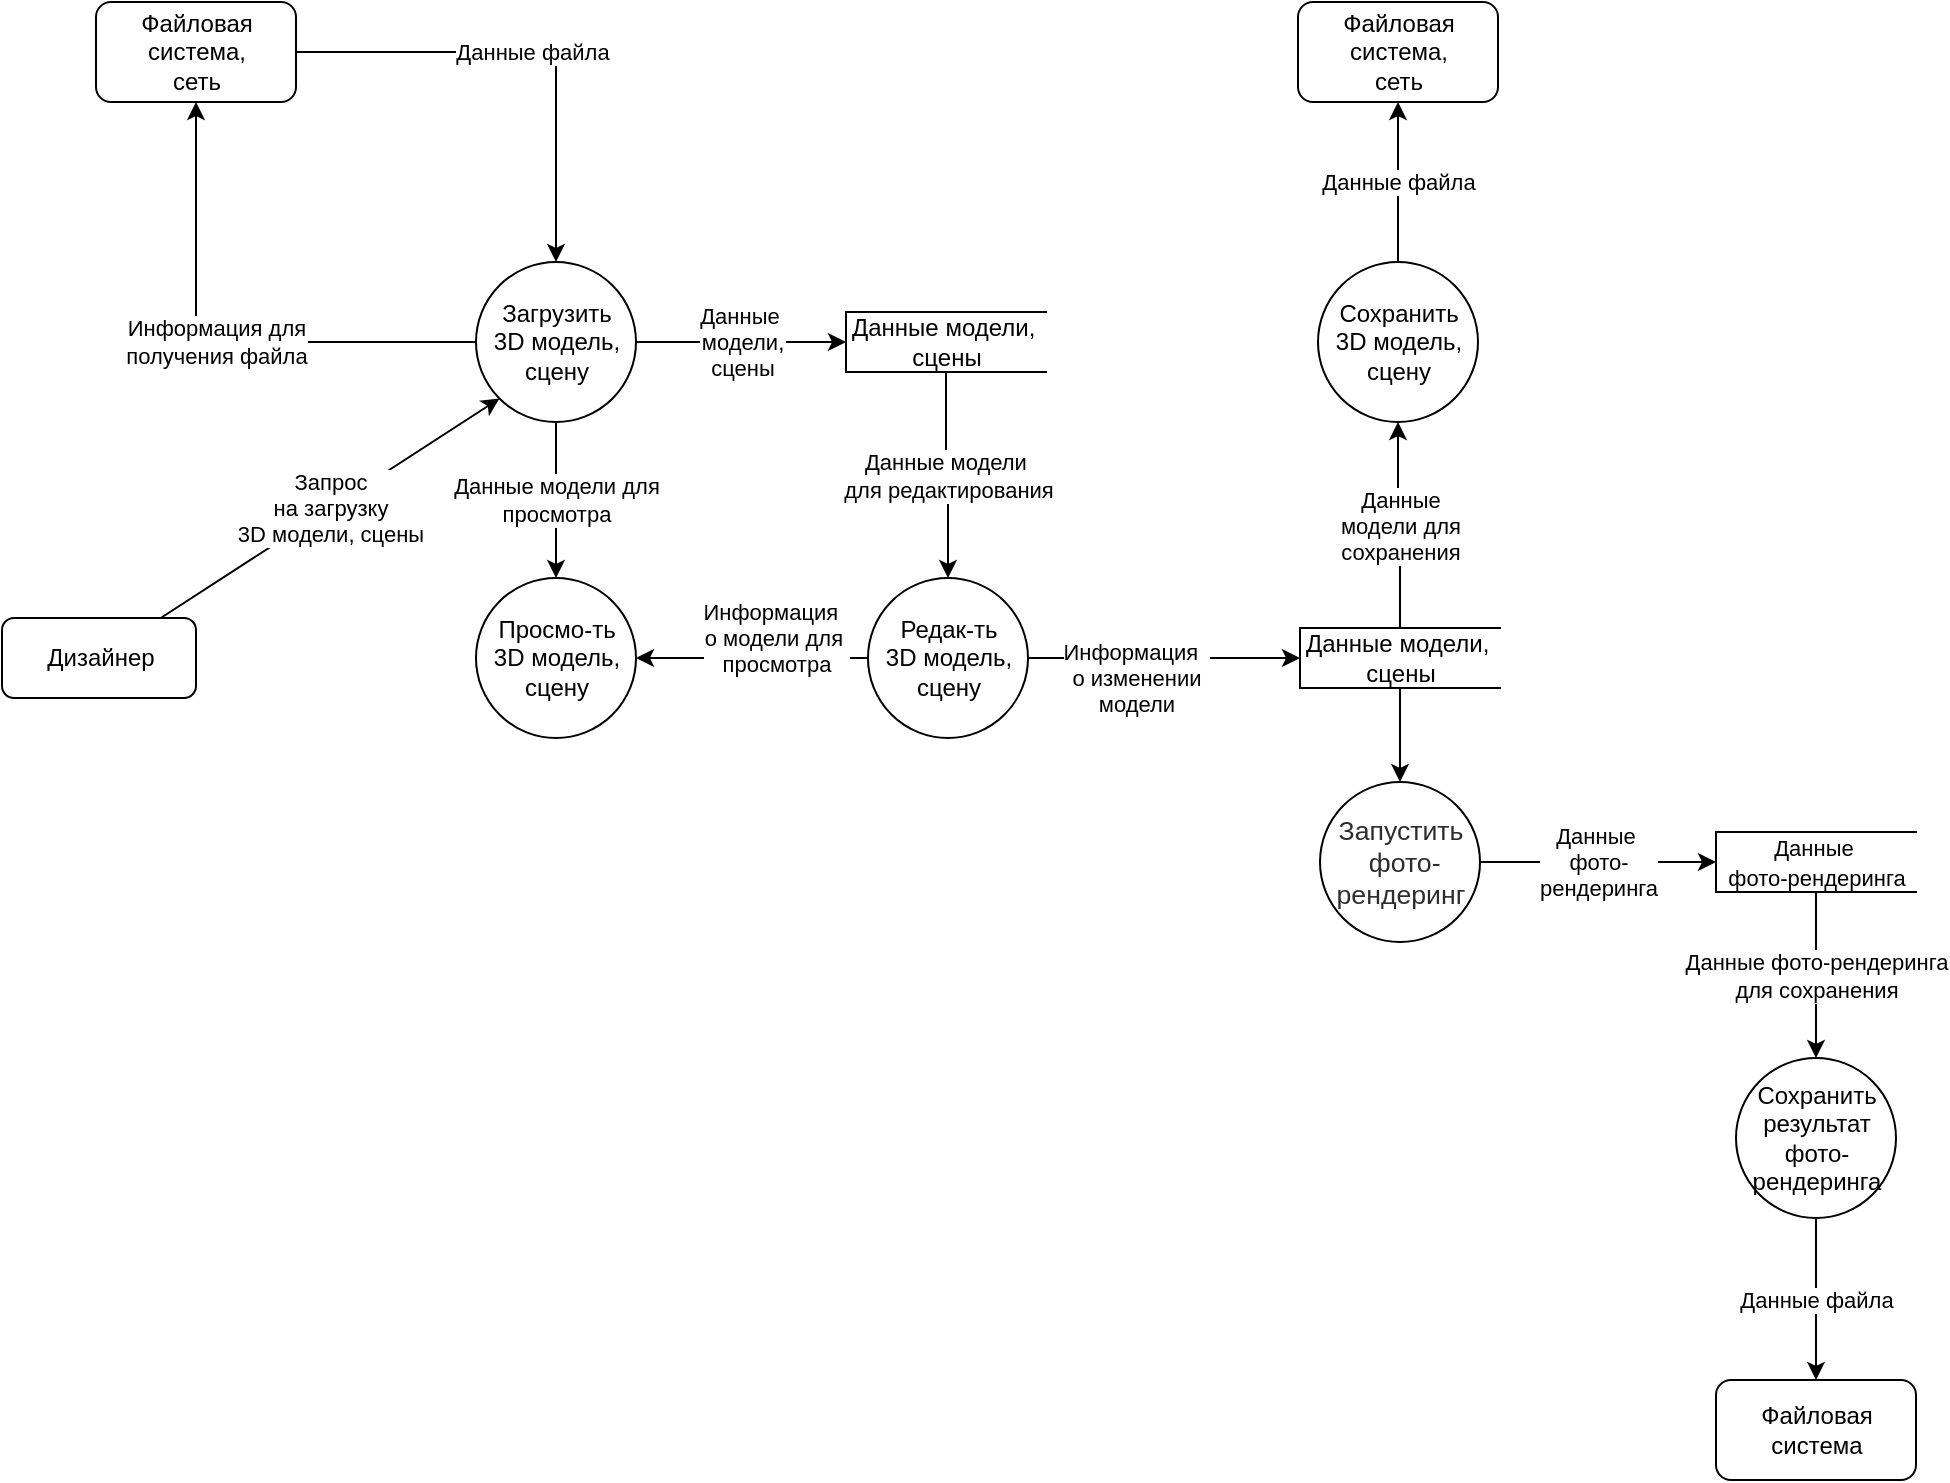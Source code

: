 <mxfile version="14.7.6" type="github">
  <diagram id="zpo06m7_BMjcQepiqPYK" name="Основная">
    <mxGraphModel dx="868" dy="482" grid="1" gridSize="10" guides="1" tooltips="1" connect="1" arrows="1" fold="1" page="1" pageScale="1" pageWidth="1169" pageHeight="827" math="0" shadow="0">
      <root>
        <mxCell id="0" />
        <mxCell id="1" parent="0" />
        <mxCell id="oDMPhcDwK1nl3bNBo1yr-3" value="Информация для&lt;br&gt;получения файла" style="edgeStyle=orthogonalEdgeStyle;rounded=0;orthogonalLoop=1;jettySize=auto;html=1;" edge="1" parent="1" source="nFgDgpKMFWf3unUXLBJT-1" target="60nflXu5xfEMRwVFv_RP-4">
          <mxGeometry relative="1" as="geometry" />
        </mxCell>
        <mxCell id="oDMPhcDwK1nl3bNBo1yr-5" value="Данные&amp;nbsp;&lt;br&gt;модели,&lt;br&gt;сцены" style="edgeStyle=orthogonalEdgeStyle;rounded=0;orthogonalLoop=1;jettySize=auto;html=1;" edge="1" parent="1" source="nFgDgpKMFWf3unUXLBJT-1" target="nFgDgpKMFWf3unUXLBJT-2">
          <mxGeometry relative="1" as="geometry" />
        </mxCell>
        <mxCell id="oDMPhcDwK1nl3bNBo1yr-26" value="Данные модели для&lt;br&gt;просмотра" style="edgeStyle=orthogonalEdgeStyle;rounded=0;orthogonalLoop=1;jettySize=auto;html=1;" edge="1" parent="1" source="nFgDgpKMFWf3unUXLBJT-1" target="oDMPhcDwK1nl3bNBo1yr-25">
          <mxGeometry relative="1" as="geometry" />
        </mxCell>
        <mxCell id="nFgDgpKMFWf3unUXLBJT-1" value="&lt;span&gt;Загрузить &lt;br&gt;3D модель, &lt;br&gt;сцену&lt;/span&gt;" style="shape=ellipse;html=1;dashed=0;whitespace=wrap;aspect=fixed;perimeter=ellipsePerimeter;" parent="1" vertex="1">
          <mxGeometry x="317" y="170" width="80" height="80" as="geometry" />
        </mxCell>
        <mxCell id="oDMPhcDwK1nl3bNBo1yr-8" value="Данные модели&amp;nbsp;&lt;br&gt;для редактирования" style="edgeStyle=orthogonalEdgeStyle;rounded=0;orthogonalLoop=1;jettySize=auto;html=1;" edge="1" parent="1" source="nFgDgpKMFWf3unUXLBJT-2" target="oDMPhcDwK1nl3bNBo1yr-7">
          <mxGeometry relative="1" as="geometry" />
        </mxCell>
        <mxCell id="oDMPhcDwK1nl3bNBo1yr-11" value="Данные &lt;br&gt;модели для&lt;br&gt;сохранения&lt;br&gt;" style="edgeStyle=orthogonalEdgeStyle;rounded=0;orthogonalLoop=1;jettySize=auto;html=1;exitX=0.5;exitY=0;exitDx=0;exitDy=0;" edge="1" parent="1" source="oDMPhcDwK1nl3bNBo1yr-14" target="oDMPhcDwK1nl3bNBo1yr-10">
          <mxGeometry relative="1" as="geometry" />
        </mxCell>
        <mxCell id="nFgDgpKMFWf3unUXLBJT-2" value="Данные модели,&amp;nbsp;&lt;br&gt;сцены" style="html=1;dashed=0;whitespace=wrap;shape=partialRectangle;right=0;" parent="1" vertex="1">
          <mxGeometry x="502" y="195" width="100" height="30" as="geometry" />
        </mxCell>
        <mxCell id="oDMPhcDwK1nl3bNBo1yr-4" value="Данные файла" style="edgeStyle=orthogonalEdgeStyle;rounded=0;orthogonalLoop=1;jettySize=auto;html=1;" edge="1" parent="1" source="60nflXu5xfEMRwVFv_RP-4" target="nFgDgpKMFWf3unUXLBJT-1">
          <mxGeometry relative="1" as="geometry" />
        </mxCell>
        <mxCell id="60nflXu5xfEMRwVFv_RP-4" value="Файловая &lt;br&gt;система,&lt;br&gt;сеть" style="html=1;dashed=0;whitespace=wrap;rounded=1;" parent="1" vertex="1">
          <mxGeometry x="127" y="40" width="100" height="50" as="geometry" />
        </mxCell>
        <mxCell id="oDMPhcDwK1nl3bNBo1yr-1" value="Файловая&lt;br&gt;система,&lt;br&gt;сеть" style="html=1;dashed=0;whitespace=wrap;rounded=1;" vertex="1" parent="1">
          <mxGeometry x="728" y="40" width="100" height="50" as="geometry" />
        </mxCell>
        <mxCell id="oDMPhcDwK1nl3bNBo1yr-29" value="Запрос &lt;br&gt;на загрузку &lt;br&gt;3D модели, сцены" style="rounded=0;orthogonalLoop=1;jettySize=auto;html=1;entryX=0;entryY=1;entryDx=0;entryDy=0;" edge="1" parent="1" source="oDMPhcDwK1nl3bNBo1yr-2" target="nFgDgpKMFWf3unUXLBJT-1">
          <mxGeometry relative="1" as="geometry" />
        </mxCell>
        <mxCell id="oDMPhcDwK1nl3bNBo1yr-2" value="Дизайнер" style="html=1;dashed=0;whitespace=wrap;rounded=1;" vertex="1" parent="1">
          <mxGeometry x="80" y="348" width="97" height="40" as="geometry" />
        </mxCell>
        <mxCell id="oDMPhcDwK1nl3bNBo1yr-15" value="Информация&amp;nbsp;&amp;nbsp;&lt;br&gt;о изменении &lt;br&gt;модели" style="edgeStyle=orthogonalEdgeStyle;rounded=0;orthogonalLoop=1;jettySize=auto;html=1;" edge="1" parent="1" source="oDMPhcDwK1nl3bNBo1yr-7" target="oDMPhcDwK1nl3bNBo1yr-14">
          <mxGeometry x="-0.206" y="-10" relative="1" as="geometry">
            <mxPoint as="offset" />
          </mxGeometry>
        </mxCell>
        <mxCell id="oDMPhcDwK1nl3bNBo1yr-7" value="&lt;span style=&quot;font-family: &amp;#34;helvetica&amp;#34;&quot;&gt;Редак-ть&lt;br&gt;3D модель, &lt;br&gt;сцену&lt;/span&gt;" style="shape=ellipse;html=1;dashed=0;whitespace=wrap;aspect=fixed;perimeter=ellipsePerimeter;" vertex="1" parent="1">
          <mxGeometry x="513" y="328" width="80" height="80" as="geometry" />
        </mxCell>
        <mxCell id="oDMPhcDwK1nl3bNBo1yr-12" value="Данные файла" style="edgeStyle=orthogonalEdgeStyle;rounded=0;orthogonalLoop=1;jettySize=auto;html=1;" edge="1" parent="1" source="oDMPhcDwK1nl3bNBo1yr-10" target="oDMPhcDwK1nl3bNBo1yr-1">
          <mxGeometry relative="1" as="geometry" />
        </mxCell>
        <mxCell id="oDMPhcDwK1nl3bNBo1yr-10" value="&lt;span style=&quot;font-family: &amp;#34;helvetica&amp;#34;&quot;&gt;Сохранить &lt;br&gt;3D модель, &lt;br&gt;сцену&lt;/span&gt;" style="shape=ellipse;html=1;dashed=0;whitespace=wrap;aspect=fixed;perimeter=ellipsePerimeter;" vertex="1" parent="1">
          <mxGeometry x="738" y="170" width="80" height="80" as="geometry" />
        </mxCell>
        <mxCell id="oDMPhcDwK1nl3bNBo1yr-18" style="edgeStyle=orthogonalEdgeStyle;rounded=0;orthogonalLoop=1;jettySize=auto;html=1;" edge="1" parent="1" source="oDMPhcDwK1nl3bNBo1yr-14" target="oDMPhcDwK1nl3bNBo1yr-17">
          <mxGeometry relative="1" as="geometry" />
        </mxCell>
        <mxCell id="oDMPhcDwK1nl3bNBo1yr-14" value="Данные модели,&amp;nbsp;&lt;br&gt;сцены" style="html=1;dashed=0;whitespace=wrap;shape=partialRectangle;right=0;" vertex="1" parent="1">
          <mxGeometry x="729" y="353" width="100" height="30" as="geometry" />
        </mxCell>
        <mxCell id="oDMPhcDwK1nl3bNBo1yr-20" value="Данные&amp;nbsp;&lt;br&gt;фото-&lt;br&gt;рендеринга" style="edgeStyle=orthogonalEdgeStyle;rounded=0;orthogonalLoop=1;jettySize=auto;html=1;" edge="1" parent="1" source="oDMPhcDwK1nl3bNBo1yr-17" target="oDMPhcDwK1nl3bNBo1yr-19">
          <mxGeometry relative="1" as="geometry" />
        </mxCell>
        <mxCell id="oDMPhcDwK1nl3bNBo1yr-17" value="&lt;span style=&quot;color: rgb(44 , 45 , 48) ; font-family: &amp;#34;arial&amp;#34; ; font-size: 13.333px&quot;&gt;Запустить&lt;br&gt;&amp;nbsp;фото-&lt;br&gt;рендеринг&lt;/span&gt;" style="shape=ellipse;html=1;dashed=0;whitespace=wrap;aspect=fixed;perimeter=ellipsePerimeter;" vertex="1" parent="1">
          <mxGeometry x="739" y="430" width="80" height="80" as="geometry" />
        </mxCell>
        <mxCell id="oDMPhcDwK1nl3bNBo1yr-24" value="Данные фото-рендеринга&lt;br&gt;для сохранения" style="edgeStyle=orthogonalEdgeStyle;rounded=0;orthogonalLoop=1;jettySize=auto;html=1;" edge="1" parent="1" source="oDMPhcDwK1nl3bNBo1yr-19" target="oDMPhcDwK1nl3bNBo1yr-22">
          <mxGeometry relative="1" as="geometry" />
        </mxCell>
        <mxCell id="oDMPhcDwK1nl3bNBo1yr-19" value="&lt;span style=&quot;font-size: 11px ; background-color: rgb(255 , 255 , 255)&quot;&gt;Данные&amp;nbsp;&lt;/span&gt;&lt;br style=&quot;font-size: 11px&quot;&gt;&lt;span style=&quot;font-size: 11px ; background-color: rgb(255 , 255 , 255)&quot;&gt;фото-&lt;/span&gt;&lt;span style=&quot;font-size: 11px ; background-color: rgb(255 , 255 , 255)&quot;&gt;рендеринга&lt;/span&gt;" style="html=1;dashed=0;whitespace=wrap;shape=partialRectangle;right=0;" vertex="1" parent="1">
          <mxGeometry x="937" y="455" width="100" height="30" as="geometry" />
        </mxCell>
        <mxCell id="oDMPhcDwK1nl3bNBo1yr-21" value="Файловая&lt;br&gt;система" style="html=1;dashed=0;whitespace=wrap;rounded=1;" vertex="1" parent="1">
          <mxGeometry x="937" y="729" width="100" height="50" as="geometry" />
        </mxCell>
        <mxCell id="oDMPhcDwK1nl3bNBo1yr-23" value="Данные файла" style="edgeStyle=orthogonalEdgeStyle;rounded=0;orthogonalLoop=1;jettySize=auto;html=1;" edge="1" parent="1" source="oDMPhcDwK1nl3bNBo1yr-22" target="oDMPhcDwK1nl3bNBo1yr-21">
          <mxGeometry relative="1" as="geometry" />
        </mxCell>
        <mxCell id="oDMPhcDwK1nl3bNBo1yr-22" value="&lt;span style=&quot;font-family: &amp;#34;helvetica&amp;#34;&quot;&gt;Сохранить &lt;br&gt;результат&lt;br&gt;фото-&lt;br&gt;рендеринга&lt;br&gt;&lt;/span&gt;" style="shape=ellipse;html=1;dashed=0;whitespace=wrap;aspect=fixed;perimeter=ellipsePerimeter;" vertex="1" parent="1">
          <mxGeometry x="947" y="568" width="80" height="80" as="geometry" />
        </mxCell>
        <mxCell id="oDMPhcDwK1nl3bNBo1yr-25" value="&lt;span&gt;Просмо-ть &lt;br&gt;3D модель, &lt;br&gt;сцену&lt;/span&gt;" style="shape=ellipse;html=1;dashed=0;whitespace=wrap;aspect=fixed;perimeter=ellipsePerimeter;" vertex="1" parent="1">
          <mxGeometry x="317" y="328" width="80" height="80" as="geometry" />
        </mxCell>
        <mxCell id="oDMPhcDwK1nl3bNBo1yr-27" value="Информация&amp;nbsp;&amp;nbsp;&lt;br&gt;о модели для&amp;nbsp;&lt;br&gt;просмотра" style="edgeStyle=orthogonalEdgeStyle;rounded=0;orthogonalLoop=1;jettySize=auto;html=1;" edge="1" parent="1" source="oDMPhcDwK1nl3bNBo1yr-7" target="oDMPhcDwK1nl3bNBo1yr-25">
          <mxGeometry x="-0.206" y="-10" relative="1" as="geometry">
            <mxPoint as="offset" />
          </mxGeometry>
        </mxCell>
      </root>
    </mxGraphModel>
  </diagram>
</mxfile>

